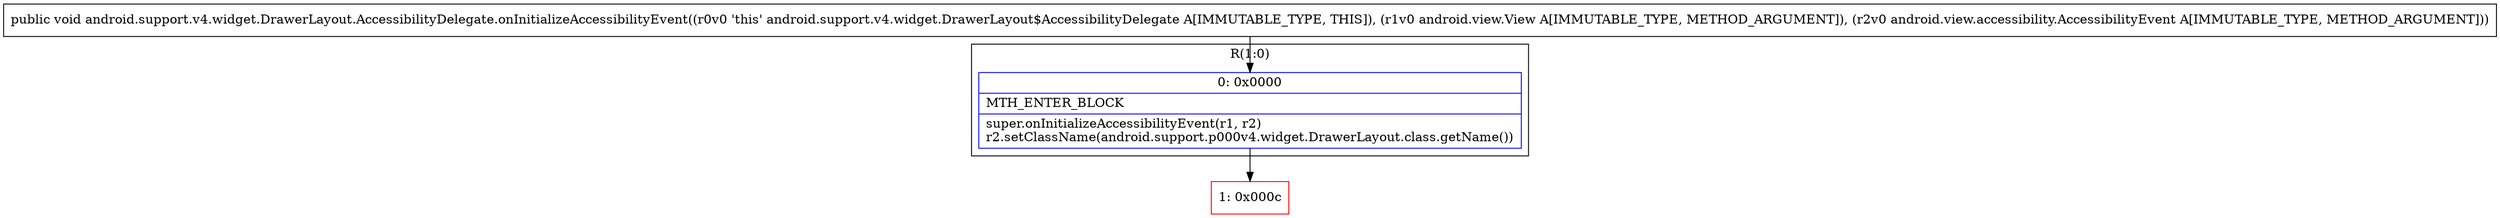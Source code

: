 digraph "CFG forandroid.support.v4.widget.DrawerLayout.AccessibilityDelegate.onInitializeAccessibilityEvent(Landroid\/view\/View;Landroid\/view\/accessibility\/AccessibilityEvent;)V" {
subgraph cluster_Region_895076170 {
label = "R(1:0)";
node [shape=record,color=blue];
Node_0 [shape=record,label="{0\:\ 0x0000|MTH_ENTER_BLOCK\l|super.onInitializeAccessibilityEvent(r1, r2)\lr2.setClassName(android.support.p000v4.widget.DrawerLayout.class.getName())\l}"];
}
Node_1 [shape=record,color=red,label="{1\:\ 0x000c}"];
MethodNode[shape=record,label="{public void android.support.v4.widget.DrawerLayout.AccessibilityDelegate.onInitializeAccessibilityEvent((r0v0 'this' android.support.v4.widget.DrawerLayout$AccessibilityDelegate A[IMMUTABLE_TYPE, THIS]), (r1v0 android.view.View A[IMMUTABLE_TYPE, METHOD_ARGUMENT]), (r2v0 android.view.accessibility.AccessibilityEvent A[IMMUTABLE_TYPE, METHOD_ARGUMENT])) }"];
MethodNode -> Node_0;
Node_0 -> Node_1;
}

